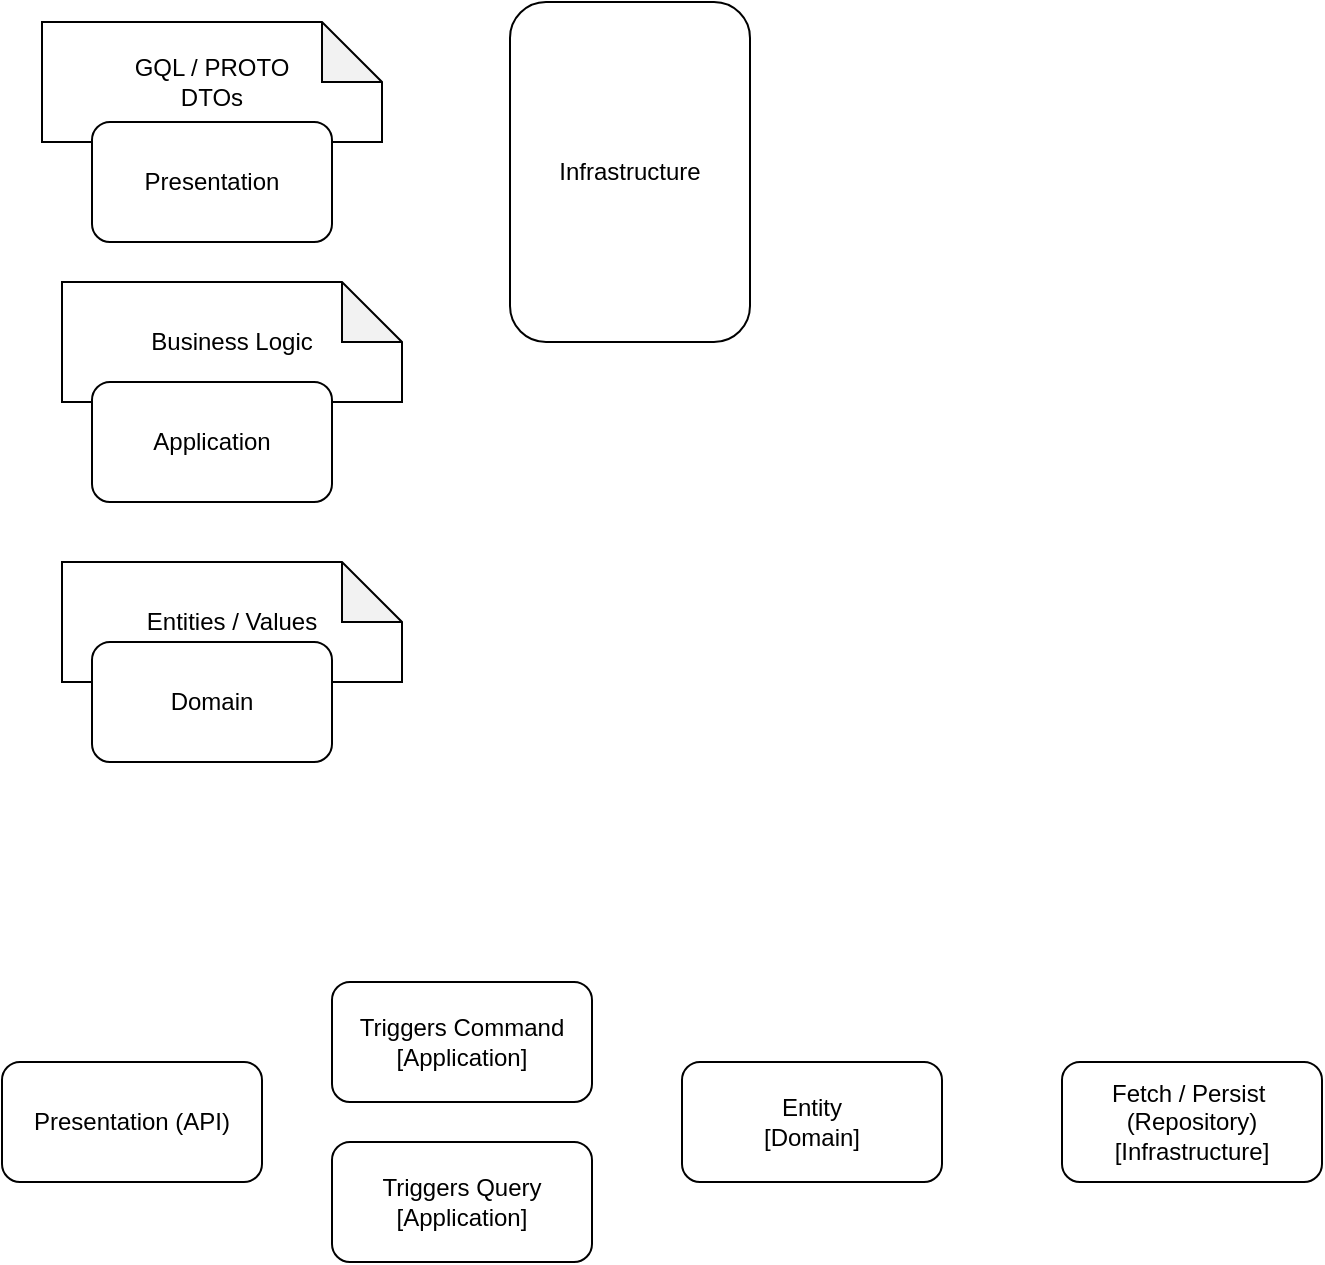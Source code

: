 <mxfile>
    <diagram id="NHgh3wis6Hr0sNBWNUlg" name="Page-1">
        <mxGraphModel dx="719" dy="746" grid="1" gridSize="10" guides="1" tooltips="1" connect="1" arrows="0" fold="1" page="1" pageScale="1" pageWidth="827" pageHeight="1169" math="0" shadow="0">
            <root>
                <mxCell id="0"/>
                <mxCell id="1" parent="0"/>
                <mxCell id="10" value="Entities / Values" style="shape=note;whiteSpace=wrap;html=1;backgroundOutline=1;darkOpacity=0.05;" vertex="1" parent="1">
                    <mxGeometry x="130" y="430" width="170" height="60" as="geometry"/>
                </mxCell>
                <mxCell id="9" value="Business Logic" style="shape=note;whiteSpace=wrap;html=1;backgroundOutline=1;darkOpacity=0.05;" vertex="1" parent="1">
                    <mxGeometry x="130" y="290" width="170" height="60" as="geometry"/>
                </mxCell>
                <mxCell id="8" value="GQL / PROTO&lt;br&gt;DTOs" style="shape=note;whiteSpace=wrap;html=1;backgroundOutline=1;darkOpacity=0.05;" vertex="1" parent="1">
                    <mxGeometry x="120" y="160" width="170" height="60" as="geometry"/>
                </mxCell>
                <mxCell id="2" value="Domain" style="rounded=1;whiteSpace=wrap;html=1;" vertex="1" parent="1">
                    <mxGeometry x="145" y="470" width="120" height="60" as="geometry"/>
                </mxCell>
                <mxCell id="3" value="Infrastructure" style="rounded=1;whiteSpace=wrap;html=1;" vertex="1" parent="1">
                    <mxGeometry x="354" y="150" width="120" height="170" as="geometry"/>
                </mxCell>
                <mxCell id="5" value="Application" style="rounded=1;whiteSpace=wrap;html=1;" vertex="1" parent="1">
                    <mxGeometry x="145" y="340" width="120" height="60" as="geometry"/>
                </mxCell>
                <mxCell id="4" value="Presentation" style="rounded=1;whiteSpace=wrap;html=1;" vertex="1" parent="1">
                    <mxGeometry x="145" y="210" width="120" height="60" as="geometry"/>
                </mxCell>
                <mxCell id="11" value="Presentation (API)" style="rounded=1;whiteSpace=wrap;html=1;" vertex="1" parent="1">
                    <mxGeometry x="100" y="680" width="130" height="60" as="geometry"/>
                </mxCell>
                <mxCell id="12" value="Triggers Command&lt;br&gt;[Application]" style="rounded=1;whiteSpace=wrap;html=1;" vertex="1" parent="1">
                    <mxGeometry x="265" y="640" width="130" height="60" as="geometry"/>
                </mxCell>
                <mxCell id="13" value="Triggers Query&lt;br&gt;[Application]" style="rounded=1;whiteSpace=wrap;html=1;" vertex="1" parent="1">
                    <mxGeometry x="265" y="720" width="130" height="60" as="geometry"/>
                </mxCell>
                <mxCell id="14" value="Fetch / Persist&amp;nbsp;&lt;br&gt;(Repository)&lt;br&gt;[Infrastructure]" style="rounded=1;whiteSpace=wrap;html=1;" vertex="1" parent="1">
                    <mxGeometry x="630" y="680" width="130" height="60" as="geometry"/>
                </mxCell>
                <mxCell id="15" value="Entity&lt;br&gt;[Domain]" style="rounded=1;whiteSpace=wrap;html=1;" vertex="1" parent="1">
                    <mxGeometry x="440" y="680" width="130" height="60" as="geometry"/>
                </mxCell>
            </root>
        </mxGraphModel>
    </diagram>
</mxfile>